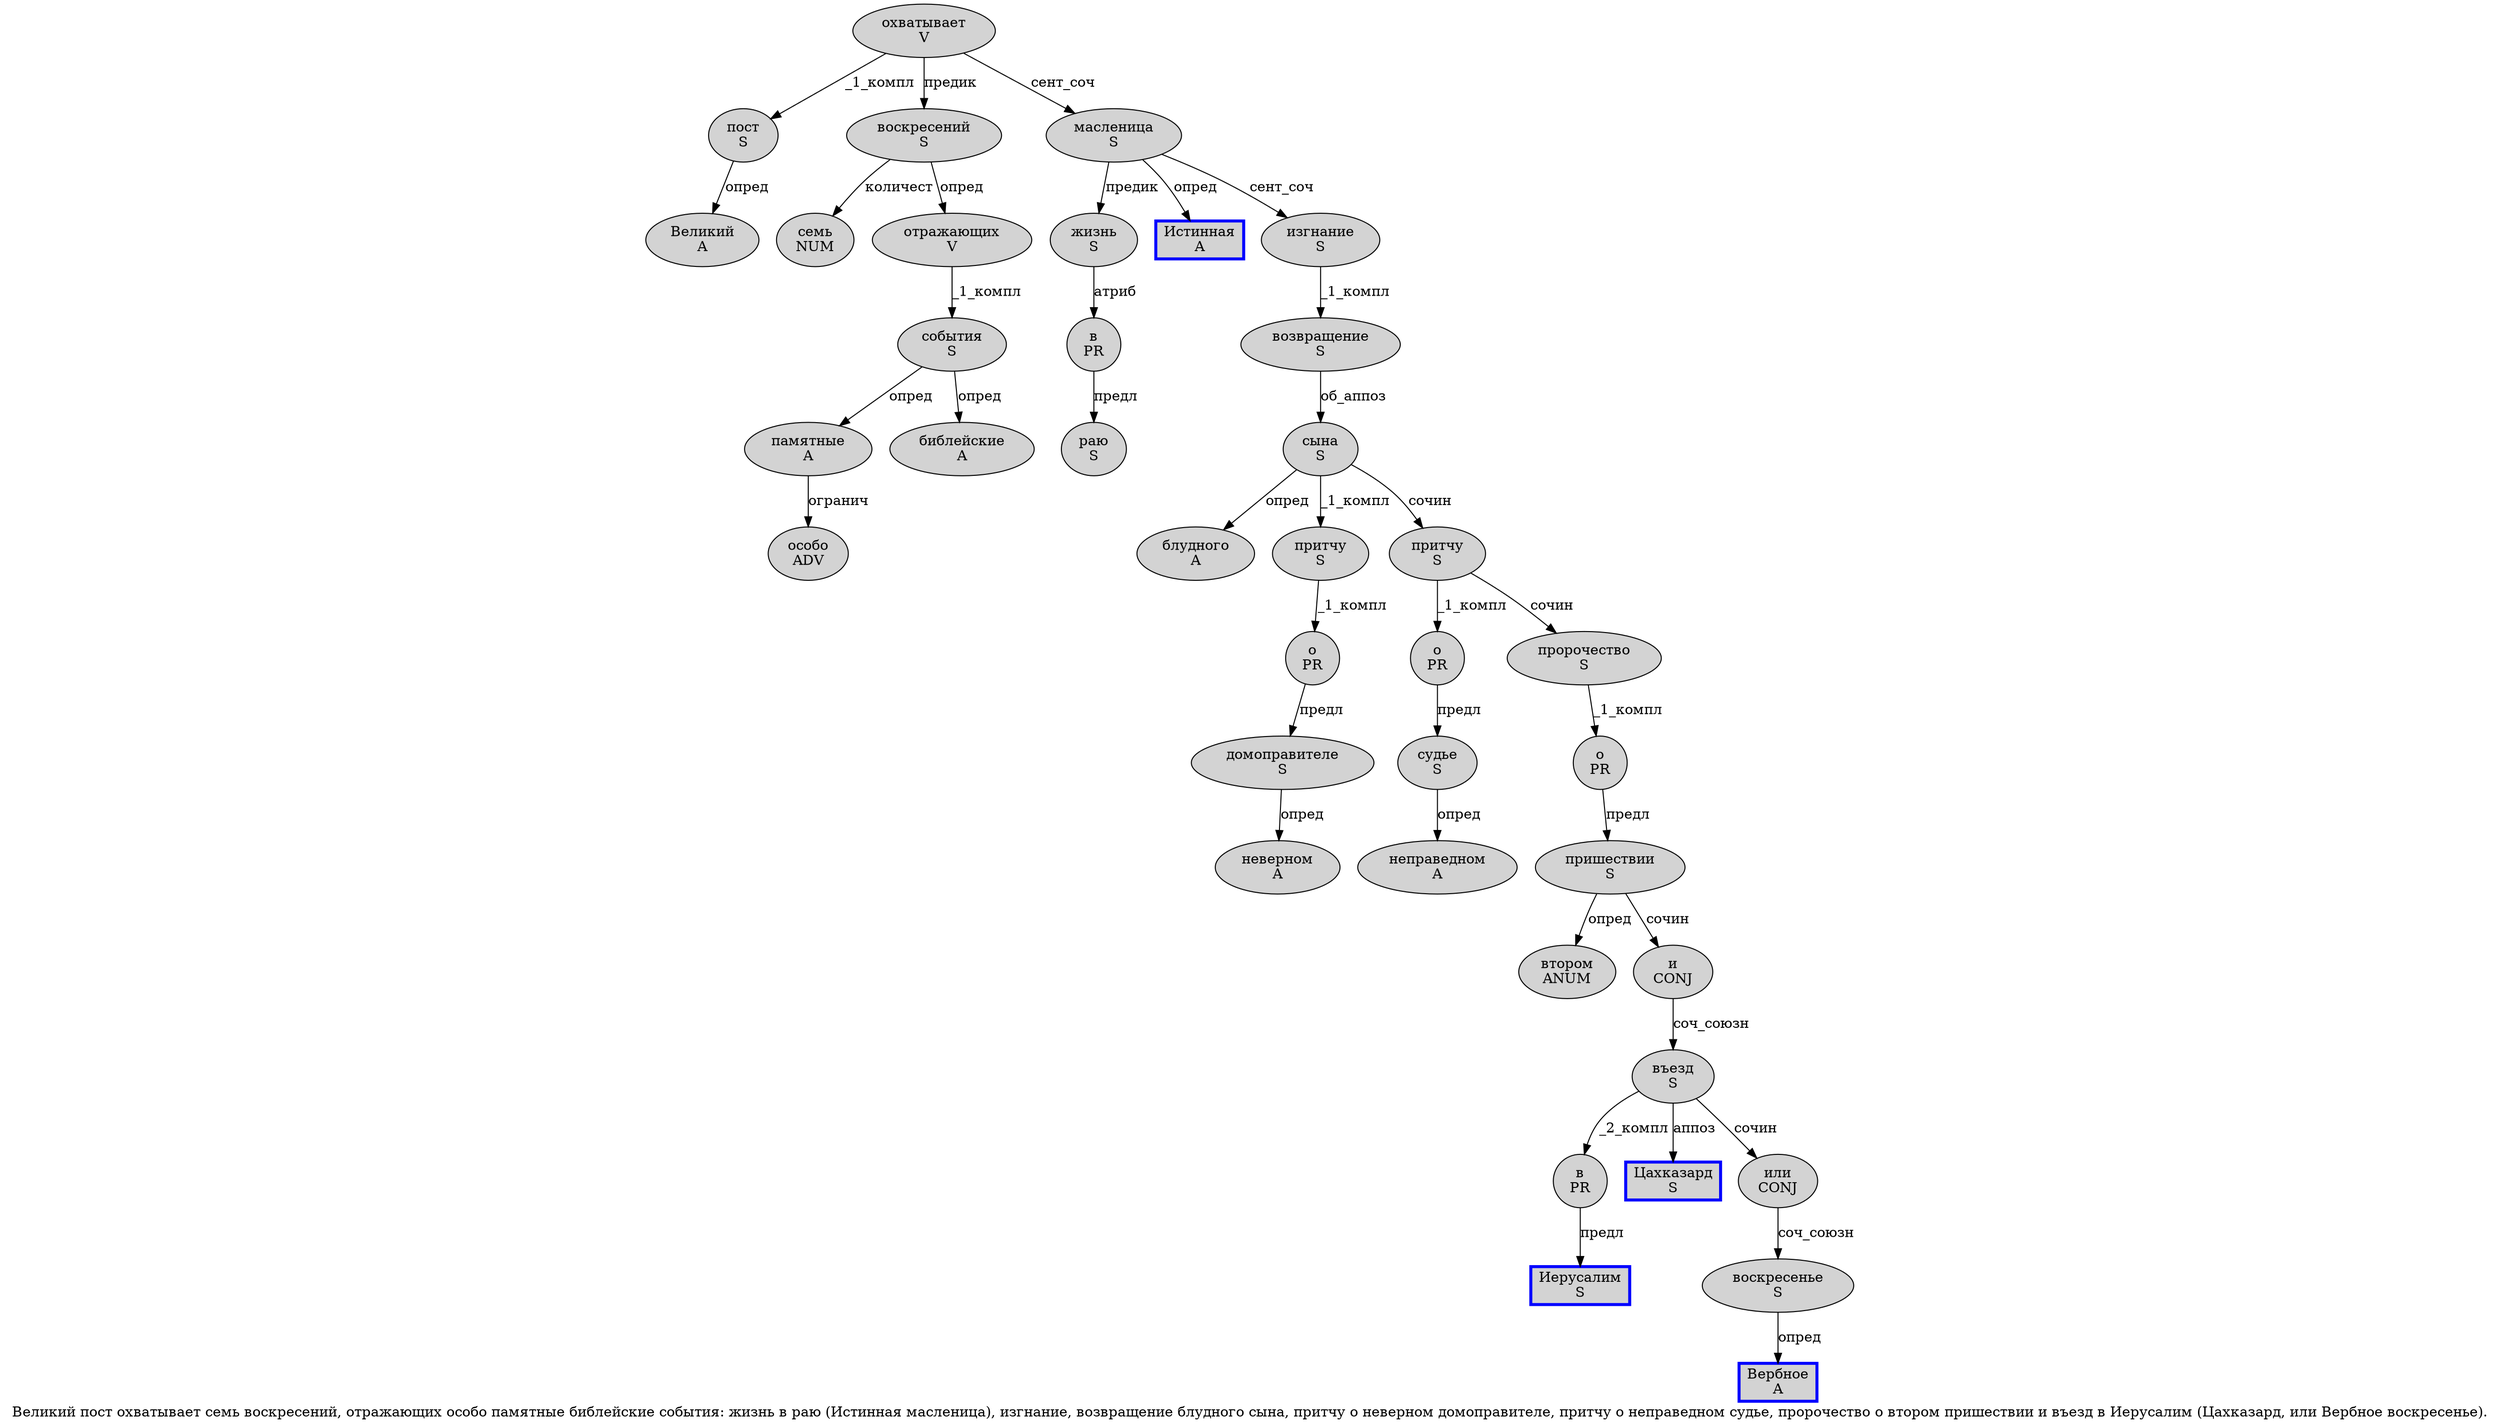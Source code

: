 digraph SENTENCE_1592 {
	graph [label="Великий пост охватывает семь воскресений, отражающих особо памятные библейские события: жизнь в раю (Истинная масленица), изгнание, возвращение блудного сына, притчу о неверном домоправителе, притчу о неправедном судье, пророчество о втором пришествии и въезд в Иерусалим (Цахказард, или Вербное воскресенье)."]
	node [style=filled]
		0 [label="Великий
A" color="" fillcolor=lightgray penwidth=1 shape=ellipse]
		1 [label="пост
S" color="" fillcolor=lightgray penwidth=1 shape=ellipse]
		2 [label="охватывает
V" color="" fillcolor=lightgray penwidth=1 shape=ellipse]
		3 [label="семь
NUM" color="" fillcolor=lightgray penwidth=1 shape=ellipse]
		4 [label="воскресений
S" color="" fillcolor=lightgray penwidth=1 shape=ellipse]
		6 [label="отражающих
V" color="" fillcolor=lightgray penwidth=1 shape=ellipse]
		7 [label="особо
ADV" color="" fillcolor=lightgray penwidth=1 shape=ellipse]
		8 [label="памятные
A" color="" fillcolor=lightgray penwidth=1 shape=ellipse]
		9 [label="библейские
A" color="" fillcolor=lightgray penwidth=1 shape=ellipse]
		10 [label="события
S" color="" fillcolor=lightgray penwidth=1 shape=ellipse]
		12 [label="жизнь
S" color="" fillcolor=lightgray penwidth=1 shape=ellipse]
		13 [label="в
PR" color="" fillcolor=lightgray penwidth=1 shape=ellipse]
		14 [label="раю
S" color="" fillcolor=lightgray penwidth=1 shape=ellipse]
		16 [label="Истинная
A" color=blue fillcolor=lightgray penwidth=3 shape=box]
		17 [label="масленица
S" color="" fillcolor=lightgray penwidth=1 shape=ellipse]
		20 [label="изгнание
S" color="" fillcolor=lightgray penwidth=1 shape=ellipse]
		22 [label="возвращение
S" color="" fillcolor=lightgray penwidth=1 shape=ellipse]
		23 [label="блудного
A" color="" fillcolor=lightgray penwidth=1 shape=ellipse]
		24 [label="сына
S" color="" fillcolor=lightgray penwidth=1 shape=ellipse]
		26 [label="притчу
S" color="" fillcolor=lightgray penwidth=1 shape=ellipse]
		27 [label="о
PR" color="" fillcolor=lightgray penwidth=1 shape=ellipse]
		28 [label="неверном
A" color="" fillcolor=lightgray penwidth=1 shape=ellipse]
		29 [label="домоправителе
S" color="" fillcolor=lightgray penwidth=1 shape=ellipse]
		31 [label="притчу
S" color="" fillcolor=lightgray penwidth=1 shape=ellipse]
		32 [label="о
PR" color="" fillcolor=lightgray penwidth=1 shape=ellipse]
		33 [label="неправедном
A" color="" fillcolor=lightgray penwidth=1 shape=ellipse]
		34 [label="судье
S" color="" fillcolor=lightgray penwidth=1 shape=ellipse]
		36 [label="пророчество
S" color="" fillcolor=lightgray penwidth=1 shape=ellipse]
		37 [label="о
PR" color="" fillcolor=lightgray penwidth=1 shape=ellipse]
		38 [label="втором
ANUM" color="" fillcolor=lightgray penwidth=1 shape=ellipse]
		39 [label="пришествии
S" color="" fillcolor=lightgray penwidth=1 shape=ellipse]
		40 [label="и
CONJ" color="" fillcolor=lightgray penwidth=1 shape=ellipse]
		41 [label="въезд
S" color="" fillcolor=lightgray penwidth=1 shape=ellipse]
		42 [label="в
PR" color="" fillcolor=lightgray penwidth=1 shape=ellipse]
		43 [label="Иерусалим
S" color=blue fillcolor=lightgray penwidth=3 shape=box]
		45 [label="Цахказард
S" color=blue fillcolor=lightgray penwidth=3 shape=box]
		47 [label="или
CONJ" color="" fillcolor=lightgray penwidth=1 shape=ellipse]
		48 [label="Вербное
A" color=blue fillcolor=lightgray penwidth=3 shape=box]
		49 [label="воскресенье
S" color="" fillcolor=lightgray penwidth=1 shape=ellipse]
			32 -> 34 [label="предл"]
			26 -> 27 [label="_1_компл"]
			1 -> 0 [label="опред"]
			12 -> 13 [label="атриб"]
			41 -> 42 [label="_2_компл"]
			41 -> 45 [label="аппоз"]
			41 -> 47 [label="сочин"]
			31 -> 32 [label="_1_компл"]
			31 -> 36 [label="сочин"]
			22 -> 24 [label="об_аппоз"]
			24 -> 23 [label="опред"]
			24 -> 26 [label="_1_компл"]
			24 -> 31 [label="сочин"]
			27 -> 29 [label="предл"]
			13 -> 14 [label="предл"]
			6 -> 10 [label="_1_компл"]
			36 -> 37 [label="_1_компл"]
			39 -> 38 [label="опред"]
			39 -> 40 [label="сочин"]
			4 -> 3 [label="количест"]
			4 -> 6 [label="опред"]
			49 -> 48 [label="опред"]
			47 -> 49 [label="соч_союзн"]
			37 -> 39 [label="предл"]
			29 -> 28 [label="опред"]
			10 -> 8 [label="опред"]
			10 -> 9 [label="опред"]
			40 -> 41 [label="соч_союзн"]
			17 -> 12 [label="предик"]
			17 -> 16 [label="опред"]
			17 -> 20 [label="сент_соч"]
			8 -> 7 [label="огранич"]
			2 -> 1 [label="_1_компл"]
			2 -> 4 [label="предик"]
			2 -> 17 [label="сент_соч"]
			20 -> 22 [label="_1_компл"]
			34 -> 33 [label="опред"]
			42 -> 43 [label="предл"]
}